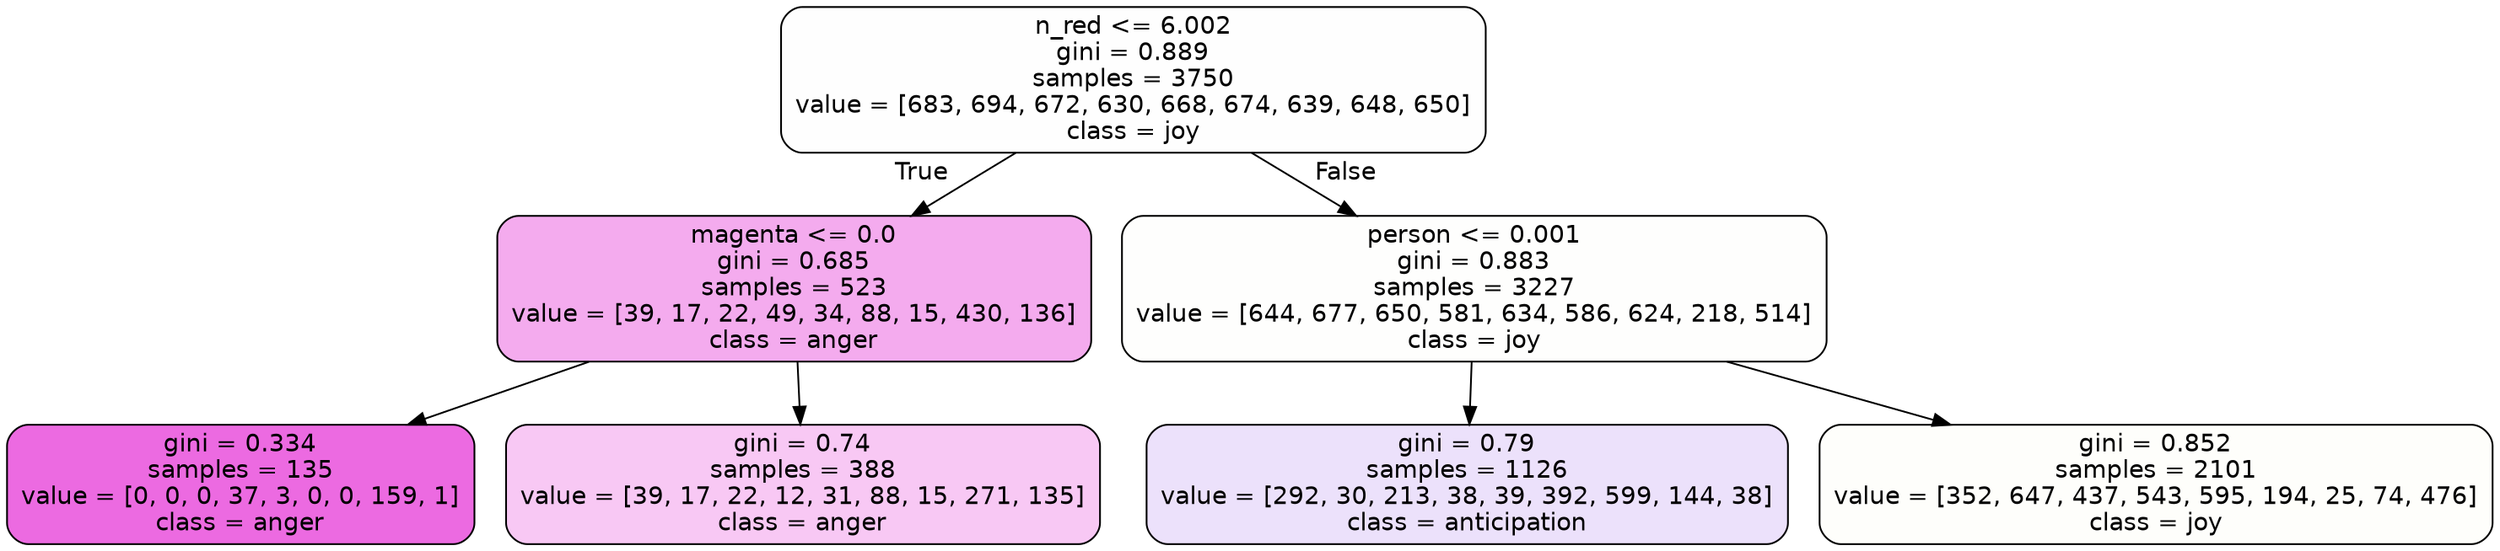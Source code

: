 digraph Tree {
node [shape=box, style="filled, rounded", color="black", fontname=helvetica] ;
edge [fontname=helvetica] ;
0 [label="n_red <= 6.002\ngini = 0.889\nsamples = 3750\nvalue = [683, 694, 672, 630, 668, 674, 639, 648, 650]\nclass = joy", fillcolor="#d7e53901"] ;
1 [label="magenta <= 0.0\ngini = 0.685\nsamples = 523\nvalue = [39, 17, 22, 49, 34, 88, 15, 430, 136]\nclass = anger", fillcolor="#e539d76c"] ;
0 -> 1 [labeldistance=2.5, labelangle=45, headlabel="True"] ;
2 [label="gini = 0.334\nsamples = 135\nvalue = [0, 0, 0, 37, 3, 0, 0, 159, 1]\nclass = anger", fillcolor="#e539d7bf"] ;
1 -> 2 ;
3 [label="gini = 0.74\nsamples = 388\nvalue = [39, 17, 22, 12, 31, 88, 15, 271, 135]\nclass = anger", fillcolor="#e539d746"] ;
1 -> 3 ;
4 [label="person <= 0.001\ngini = 0.883\nsamples = 3227\nvalue = [644, 677, 650, 581, 634, 586, 624, 218, 514]\nclass = joy", fillcolor="#d7e53902"] ;
0 -> 4 [labeldistance=2.5, labelangle=-45, headlabel="False"] ;
5 [label="gini = 0.79\nsamples = 1126\nvalue = [292, 30, 213, 38, 39, 392, 599, 144, 38]\nclass = anticipation", fillcolor="#8139e526"] ;
4 -> 5 ;
6 [label="gini = 0.852\nsamples = 2101\nvalue = [352, 647, 437, 543, 595, 194, 25, 74, 476]\nclass = joy", fillcolor="#d7e53905"] ;
4 -> 6 ;
}